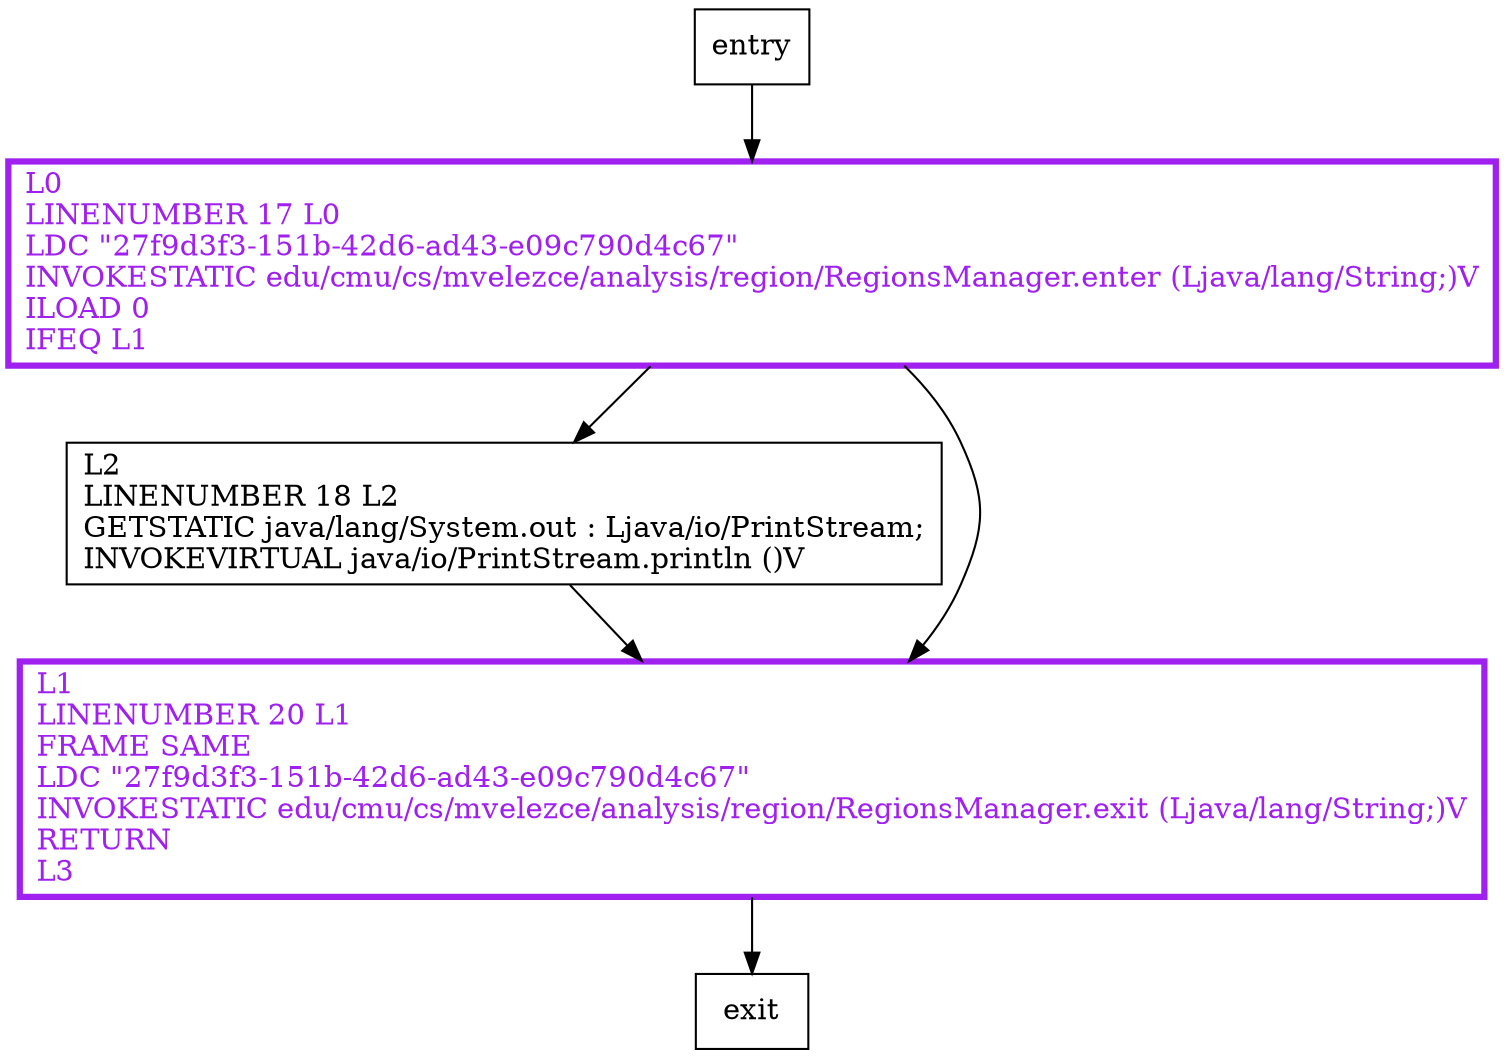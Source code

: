 digraph foo {
node [shape=record];
935176579 [label="L2\lLINENUMBER 18 L2\lGETSTATIC java/lang/System.out : Ljava/io/PrintStream;\lINVOKEVIRTUAL java/io/PrintStream.println ()V\l"];
70435057 [label="L0\lLINENUMBER 17 L0\lLDC \"27f9d3f3-151b-42d6-ad43-e09c790d4c67\"\lINVOKESTATIC edu/cmu/cs/mvelezce/analysis/region/RegionsManager.enter (Ljava/lang/String;)V\lILOAD 0\lIFEQ L1\l"];
676153477 [label="L1\lLINENUMBER 20 L1\lFRAME SAME\lLDC \"27f9d3f3-151b-42d6-ad43-e09c790d4c67\"\lINVOKESTATIC edu/cmu/cs/mvelezce/analysis/region/RegionsManager.exit (Ljava/lang/String;)V\lRETURN\lL3\l"];
entry;
exit;
entry -> 70435057;
935176579 -> 676153477;
70435057 -> 935176579;
70435057 -> 676153477;
676153477 -> exit;
70435057[fontcolor="purple", penwidth=3, color="purple"];
676153477[fontcolor="purple", penwidth=3, color="purple"];
}
